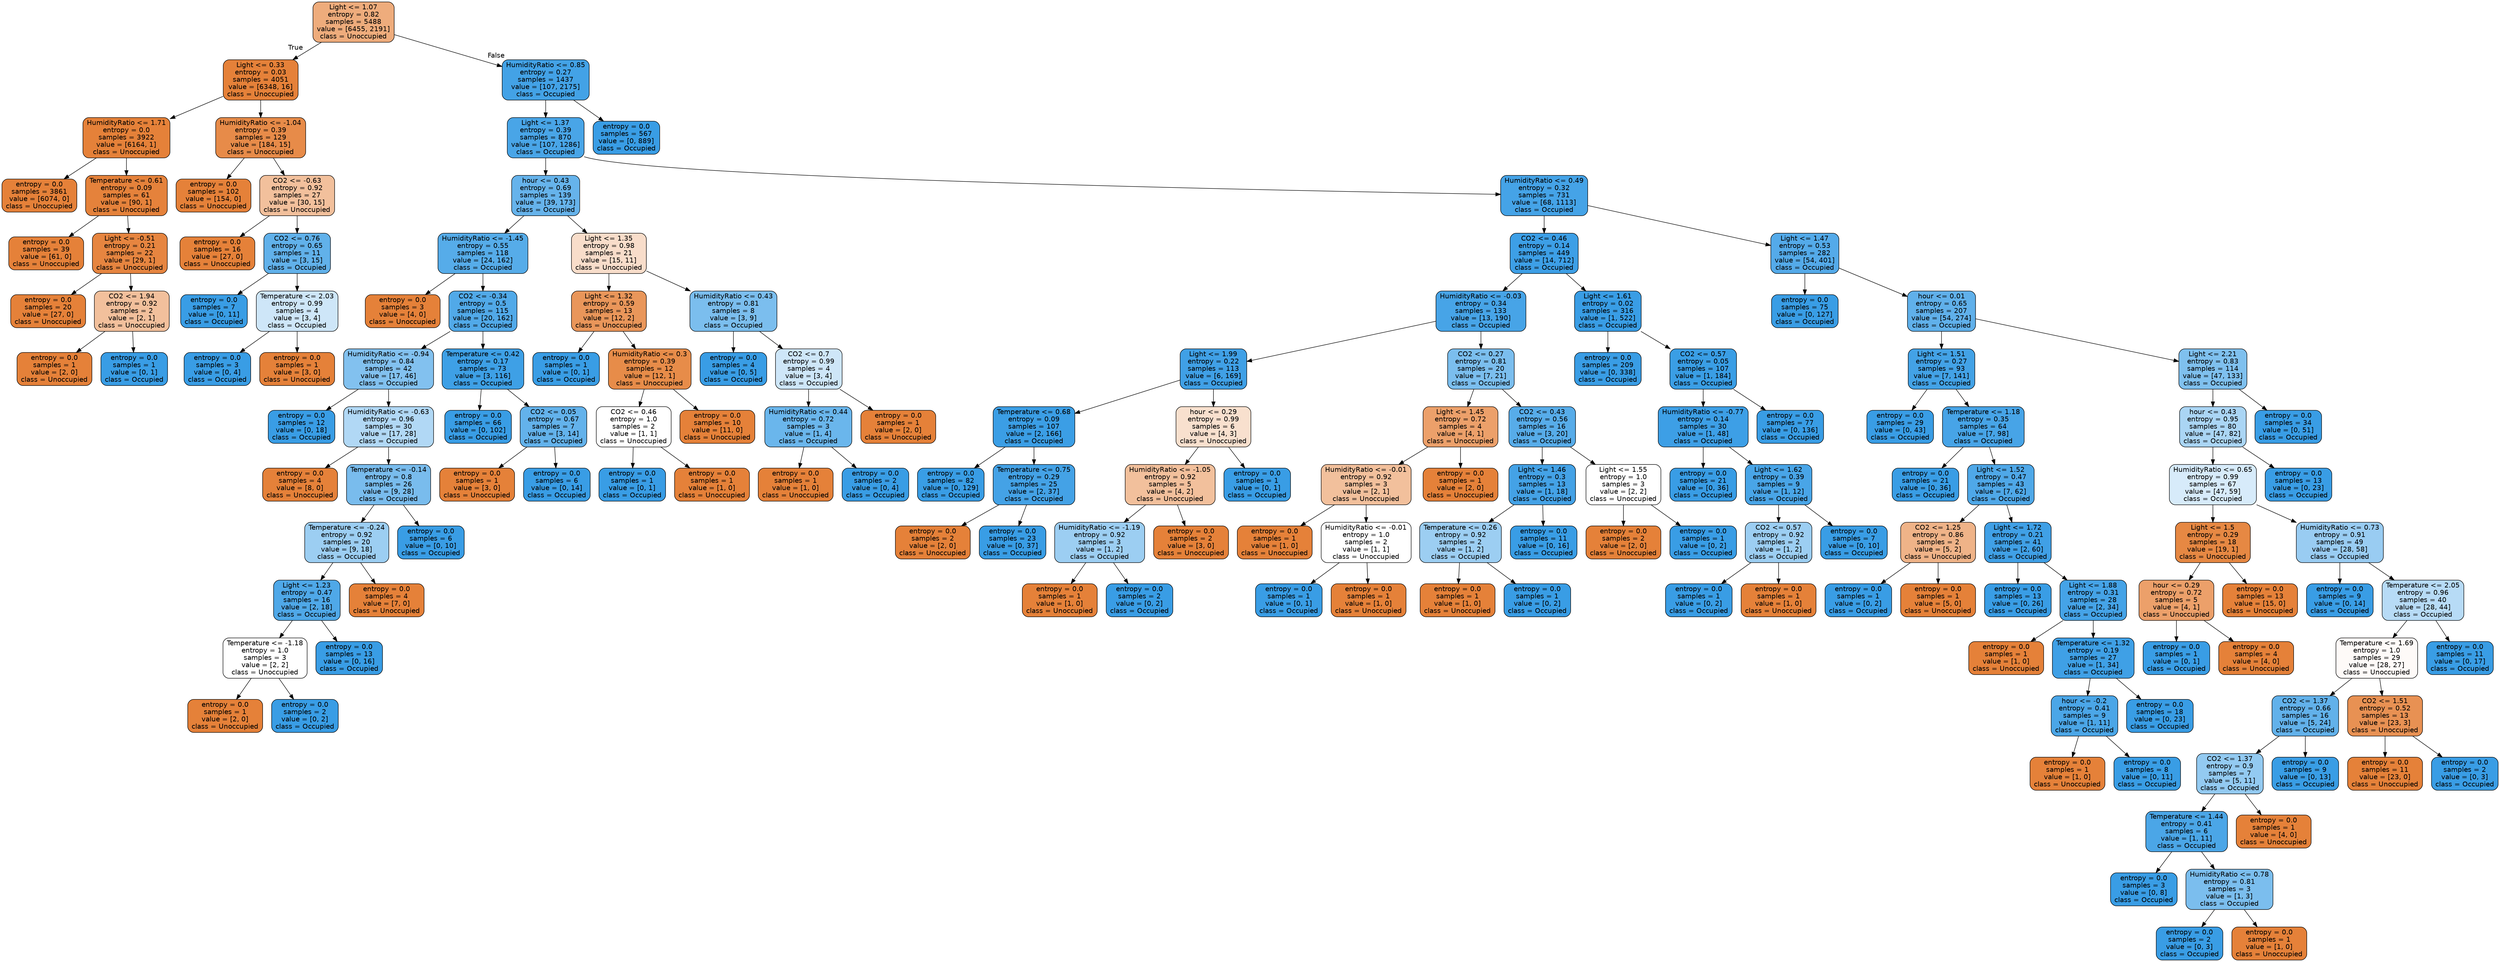 digraph Tree {
node [shape=box, style="filled, rounded", color="black", fontname=helvetica] ;
edge [fontname=helvetica] ;
0 [label="Light <= 1.07\nentropy = 0.82\nsamples = 5488\nvalue = [6455, 2191]\nclass = Unoccupied", fillcolor="#eeac7c"] ;
1 [label="Light <= 0.33\nentropy = 0.03\nsamples = 4051\nvalue = [6348, 16]\nclass = Unoccupied", fillcolor="#e58139"] ;
0 -> 1 [labeldistance=2.5, labelangle=45, headlabel="True"] ;
2 [label="HumidityRatio <= 1.71\nentropy = 0.0\nsamples = 3922\nvalue = [6164, 1]\nclass = Unoccupied", fillcolor="#e58139"] ;
1 -> 2 ;
3 [label="entropy = 0.0\nsamples = 3861\nvalue = [6074, 0]\nclass = Unoccupied", fillcolor="#e58139"] ;
2 -> 3 ;
4 [label="Temperature <= 0.61\nentropy = 0.09\nsamples = 61\nvalue = [90, 1]\nclass = Unoccupied", fillcolor="#e5823b"] ;
2 -> 4 ;
5 [label="entropy = 0.0\nsamples = 39\nvalue = [61, 0]\nclass = Unoccupied", fillcolor="#e58139"] ;
4 -> 5 ;
6 [label="Light <= -0.51\nentropy = 0.21\nsamples = 22\nvalue = [29, 1]\nclass = Unoccupied", fillcolor="#e68540"] ;
4 -> 6 ;
7 [label="entropy = 0.0\nsamples = 20\nvalue = [27, 0]\nclass = Unoccupied", fillcolor="#e58139"] ;
6 -> 7 ;
8 [label="CO2 <= 1.94\nentropy = 0.92\nsamples = 2\nvalue = [2, 1]\nclass = Unoccupied", fillcolor="#f2c09c"] ;
6 -> 8 ;
9 [label="entropy = 0.0\nsamples = 1\nvalue = [2, 0]\nclass = Unoccupied", fillcolor="#e58139"] ;
8 -> 9 ;
10 [label="entropy = 0.0\nsamples = 1\nvalue = [0, 1]\nclass = Occupied", fillcolor="#399de5"] ;
8 -> 10 ;
11 [label="HumidityRatio <= -1.04\nentropy = 0.39\nsamples = 129\nvalue = [184, 15]\nclass = Unoccupied", fillcolor="#e78b49"] ;
1 -> 11 ;
12 [label="entropy = 0.0\nsamples = 102\nvalue = [154, 0]\nclass = Unoccupied", fillcolor="#e58139"] ;
11 -> 12 ;
13 [label="CO2 <= -0.63\nentropy = 0.92\nsamples = 27\nvalue = [30, 15]\nclass = Unoccupied", fillcolor="#f2c09c"] ;
11 -> 13 ;
14 [label="entropy = 0.0\nsamples = 16\nvalue = [27, 0]\nclass = Unoccupied", fillcolor="#e58139"] ;
13 -> 14 ;
15 [label="CO2 <= 0.76\nentropy = 0.65\nsamples = 11\nvalue = [3, 15]\nclass = Occupied", fillcolor="#61b1ea"] ;
13 -> 15 ;
16 [label="entropy = 0.0\nsamples = 7\nvalue = [0, 11]\nclass = Occupied", fillcolor="#399de5"] ;
15 -> 16 ;
17 [label="Temperature <= 2.03\nentropy = 0.99\nsamples = 4\nvalue = [3, 4]\nclass = Occupied", fillcolor="#cee6f8"] ;
15 -> 17 ;
18 [label="entropy = 0.0\nsamples = 3\nvalue = [0, 4]\nclass = Occupied", fillcolor="#399de5"] ;
17 -> 18 ;
19 [label="entropy = 0.0\nsamples = 1\nvalue = [3, 0]\nclass = Unoccupied", fillcolor="#e58139"] ;
17 -> 19 ;
20 [label="HumidityRatio <= 0.85\nentropy = 0.27\nsamples = 1437\nvalue = [107, 2175]\nclass = Occupied", fillcolor="#43a2e6"] ;
0 -> 20 [labeldistance=2.5, labelangle=-45, headlabel="False"] ;
21 [label="Light <= 1.37\nentropy = 0.39\nsamples = 870\nvalue = [107, 1286]\nclass = Occupied", fillcolor="#49a5e7"] ;
20 -> 21 ;
22 [label="hour <= 0.43\nentropy = 0.69\nsamples = 139\nvalue = [39, 173]\nclass = Occupied", fillcolor="#66b3eb"] ;
21 -> 22 ;
23 [label="HumidityRatio <= -1.45\nentropy = 0.55\nsamples = 118\nvalue = [24, 162]\nclass = Occupied", fillcolor="#56ace9"] ;
22 -> 23 ;
24 [label="entropy = 0.0\nsamples = 3\nvalue = [4, 0]\nclass = Unoccupied", fillcolor="#e58139"] ;
23 -> 24 ;
25 [label="CO2 <= -0.34\nentropy = 0.5\nsamples = 115\nvalue = [20, 162]\nclass = Occupied", fillcolor="#51a9e8"] ;
23 -> 25 ;
26 [label="HumidityRatio <= -0.94\nentropy = 0.84\nsamples = 42\nvalue = [17, 46]\nclass = Occupied", fillcolor="#82c1ef"] ;
25 -> 26 ;
27 [label="entropy = 0.0\nsamples = 12\nvalue = [0, 18]\nclass = Occupied", fillcolor="#399de5"] ;
26 -> 27 ;
28 [label="HumidityRatio <= -0.63\nentropy = 0.96\nsamples = 30\nvalue = [17, 28]\nclass = Occupied", fillcolor="#b1d8f5"] ;
26 -> 28 ;
29 [label="entropy = 0.0\nsamples = 4\nvalue = [8, 0]\nclass = Unoccupied", fillcolor="#e58139"] ;
28 -> 29 ;
30 [label="Temperature <= -0.14\nentropy = 0.8\nsamples = 26\nvalue = [9, 28]\nclass = Occupied", fillcolor="#79bced"] ;
28 -> 30 ;
31 [label="Temperature <= -0.24\nentropy = 0.92\nsamples = 20\nvalue = [9, 18]\nclass = Occupied", fillcolor="#9ccef2"] ;
30 -> 31 ;
32 [label="Light <= 1.23\nentropy = 0.47\nsamples = 16\nvalue = [2, 18]\nclass = Occupied", fillcolor="#4fa8e8"] ;
31 -> 32 ;
33 [label="Temperature <= -1.18\nentropy = 1.0\nsamples = 3\nvalue = [2, 2]\nclass = Unoccupied", fillcolor="#ffffff"] ;
32 -> 33 ;
34 [label="entropy = 0.0\nsamples = 1\nvalue = [2, 0]\nclass = Unoccupied", fillcolor="#e58139"] ;
33 -> 34 ;
35 [label="entropy = 0.0\nsamples = 2\nvalue = [0, 2]\nclass = Occupied", fillcolor="#399de5"] ;
33 -> 35 ;
36 [label="entropy = 0.0\nsamples = 13\nvalue = [0, 16]\nclass = Occupied", fillcolor="#399de5"] ;
32 -> 36 ;
37 [label="entropy = 0.0\nsamples = 4\nvalue = [7, 0]\nclass = Unoccupied", fillcolor="#e58139"] ;
31 -> 37 ;
38 [label="entropy = 0.0\nsamples = 6\nvalue = [0, 10]\nclass = Occupied", fillcolor="#399de5"] ;
30 -> 38 ;
39 [label="Temperature <= 0.42\nentropy = 0.17\nsamples = 73\nvalue = [3, 116]\nclass = Occupied", fillcolor="#3ea0e6"] ;
25 -> 39 ;
40 [label="entropy = 0.0\nsamples = 66\nvalue = [0, 102]\nclass = Occupied", fillcolor="#399de5"] ;
39 -> 40 ;
41 [label="CO2 <= 0.05\nentropy = 0.67\nsamples = 7\nvalue = [3, 14]\nclass = Occupied", fillcolor="#63b2eb"] ;
39 -> 41 ;
42 [label="entropy = 0.0\nsamples = 1\nvalue = [3, 0]\nclass = Unoccupied", fillcolor="#e58139"] ;
41 -> 42 ;
43 [label="entropy = 0.0\nsamples = 6\nvalue = [0, 14]\nclass = Occupied", fillcolor="#399de5"] ;
41 -> 43 ;
44 [label="Light <= 1.35\nentropy = 0.98\nsamples = 21\nvalue = [15, 11]\nclass = Unoccupied", fillcolor="#f8ddca"] ;
22 -> 44 ;
45 [label="Light <= 1.32\nentropy = 0.59\nsamples = 13\nvalue = [12, 2]\nclass = Unoccupied", fillcolor="#e9965a"] ;
44 -> 45 ;
46 [label="entropy = 0.0\nsamples = 1\nvalue = [0, 1]\nclass = Occupied", fillcolor="#399de5"] ;
45 -> 46 ;
47 [label="HumidityRatio <= 0.3\nentropy = 0.39\nsamples = 12\nvalue = [12, 1]\nclass = Unoccupied", fillcolor="#e78c49"] ;
45 -> 47 ;
48 [label="CO2 <= 0.46\nentropy = 1.0\nsamples = 2\nvalue = [1, 1]\nclass = Unoccupied", fillcolor="#ffffff"] ;
47 -> 48 ;
49 [label="entropy = 0.0\nsamples = 1\nvalue = [0, 1]\nclass = Occupied", fillcolor="#399de5"] ;
48 -> 49 ;
50 [label="entropy = 0.0\nsamples = 1\nvalue = [1, 0]\nclass = Unoccupied", fillcolor="#e58139"] ;
48 -> 50 ;
51 [label="entropy = 0.0\nsamples = 10\nvalue = [11, 0]\nclass = Unoccupied", fillcolor="#e58139"] ;
47 -> 51 ;
52 [label="HumidityRatio <= 0.43\nentropy = 0.81\nsamples = 8\nvalue = [3, 9]\nclass = Occupied", fillcolor="#7bbeee"] ;
44 -> 52 ;
53 [label="entropy = 0.0\nsamples = 4\nvalue = [0, 5]\nclass = Occupied", fillcolor="#399de5"] ;
52 -> 53 ;
54 [label="CO2 <= 0.7\nentropy = 0.99\nsamples = 4\nvalue = [3, 4]\nclass = Occupied", fillcolor="#cee6f8"] ;
52 -> 54 ;
55 [label="HumidityRatio <= 0.44\nentropy = 0.72\nsamples = 3\nvalue = [1, 4]\nclass = Occupied", fillcolor="#6ab6ec"] ;
54 -> 55 ;
56 [label="entropy = 0.0\nsamples = 1\nvalue = [1, 0]\nclass = Unoccupied", fillcolor="#e58139"] ;
55 -> 56 ;
57 [label="entropy = 0.0\nsamples = 2\nvalue = [0, 4]\nclass = Occupied", fillcolor="#399de5"] ;
55 -> 57 ;
58 [label="entropy = 0.0\nsamples = 1\nvalue = [2, 0]\nclass = Unoccupied", fillcolor="#e58139"] ;
54 -> 58 ;
59 [label="HumidityRatio <= 0.49\nentropy = 0.32\nsamples = 731\nvalue = [68, 1113]\nclass = Occupied", fillcolor="#45a3e7"] ;
21 -> 59 ;
60 [label="CO2 <= 0.46\nentropy = 0.14\nsamples = 449\nvalue = [14, 712]\nclass = Occupied", fillcolor="#3d9fe6"] ;
59 -> 60 ;
61 [label="HumidityRatio <= -0.03\nentropy = 0.34\nsamples = 133\nvalue = [13, 190]\nclass = Occupied", fillcolor="#47a4e7"] ;
60 -> 61 ;
62 [label="Light <= 1.99\nentropy = 0.22\nsamples = 113\nvalue = [6, 169]\nclass = Occupied", fillcolor="#40a0e6"] ;
61 -> 62 ;
63 [label="Temperature <= 0.68\nentropy = 0.09\nsamples = 107\nvalue = [2, 166]\nclass = Occupied", fillcolor="#3b9ee5"] ;
62 -> 63 ;
64 [label="entropy = 0.0\nsamples = 82\nvalue = [0, 129]\nclass = Occupied", fillcolor="#399de5"] ;
63 -> 64 ;
65 [label="Temperature <= 0.75\nentropy = 0.29\nsamples = 25\nvalue = [2, 37]\nclass = Occupied", fillcolor="#44a2e6"] ;
63 -> 65 ;
66 [label="entropy = 0.0\nsamples = 2\nvalue = [2, 0]\nclass = Unoccupied", fillcolor="#e58139"] ;
65 -> 66 ;
67 [label="entropy = 0.0\nsamples = 23\nvalue = [0, 37]\nclass = Occupied", fillcolor="#399de5"] ;
65 -> 67 ;
68 [label="hour <= 0.29\nentropy = 0.99\nsamples = 6\nvalue = [4, 3]\nclass = Unoccupied", fillcolor="#f8e0ce"] ;
62 -> 68 ;
69 [label="HumidityRatio <= -1.05\nentropy = 0.92\nsamples = 5\nvalue = [4, 2]\nclass = Unoccupied", fillcolor="#f2c09c"] ;
68 -> 69 ;
70 [label="HumidityRatio <= -1.19\nentropy = 0.92\nsamples = 3\nvalue = [1, 2]\nclass = Occupied", fillcolor="#9ccef2"] ;
69 -> 70 ;
71 [label="entropy = 0.0\nsamples = 1\nvalue = [1, 0]\nclass = Unoccupied", fillcolor="#e58139"] ;
70 -> 71 ;
72 [label="entropy = 0.0\nsamples = 2\nvalue = [0, 2]\nclass = Occupied", fillcolor="#399de5"] ;
70 -> 72 ;
73 [label="entropy = 0.0\nsamples = 2\nvalue = [3, 0]\nclass = Unoccupied", fillcolor="#e58139"] ;
69 -> 73 ;
74 [label="entropy = 0.0\nsamples = 1\nvalue = [0, 1]\nclass = Occupied", fillcolor="#399de5"] ;
68 -> 74 ;
75 [label="CO2 <= 0.27\nentropy = 0.81\nsamples = 20\nvalue = [7, 21]\nclass = Occupied", fillcolor="#7bbeee"] ;
61 -> 75 ;
76 [label="Light <= 1.45\nentropy = 0.72\nsamples = 4\nvalue = [4, 1]\nclass = Unoccupied", fillcolor="#eca06a"] ;
75 -> 76 ;
77 [label="HumidityRatio <= -0.01\nentropy = 0.92\nsamples = 3\nvalue = [2, 1]\nclass = Unoccupied", fillcolor="#f2c09c"] ;
76 -> 77 ;
78 [label="entropy = 0.0\nsamples = 1\nvalue = [1, 0]\nclass = Unoccupied", fillcolor="#e58139"] ;
77 -> 78 ;
79 [label="HumidityRatio <= -0.01\nentropy = 1.0\nsamples = 2\nvalue = [1, 1]\nclass = Unoccupied", fillcolor="#ffffff"] ;
77 -> 79 ;
80 [label="entropy = 0.0\nsamples = 1\nvalue = [0, 1]\nclass = Occupied", fillcolor="#399de5"] ;
79 -> 80 ;
81 [label="entropy = 0.0\nsamples = 1\nvalue = [1, 0]\nclass = Unoccupied", fillcolor="#e58139"] ;
79 -> 81 ;
82 [label="entropy = 0.0\nsamples = 1\nvalue = [2, 0]\nclass = Unoccupied", fillcolor="#e58139"] ;
76 -> 82 ;
83 [label="CO2 <= 0.43\nentropy = 0.56\nsamples = 16\nvalue = [3, 20]\nclass = Occupied", fillcolor="#57ace9"] ;
75 -> 83 ;
84 [label="Light <= 1.46\nentropy = 0.3\nsamples = 13\nvalue = [1, 18]\nclass = Occupied", fillcolor="#44a2e6"] ;
83 -> 84 ;
85 [label="Temperature <= 0.26\nentropy = 0.92\nsamples = 2\nvalue = [1, 2]\nclass = Occupied", fillcolor="#9ccef2"] ;
84 -> 85 ;
86 [label="entropy = 0.0\nsamples = 1\nvalue = [1, 0]\nclass = Unoccupied", fillcolor="#e58139"] ;
85 -> 86 ;
87 [label="entropy = 0.0\nsamples = 1\nvalue = [0, 2]\nclass = Occupied", fillcolor="#399de5"] ;
85 -> 87 ;
88 [label="entropy = 0.0\nsamples = 11\nvalue = [0, 16]\nclass = Occupied", fillcolor="#399de5"] ;
84 -> 88 ;
89 [label="Light <= 1.55\nentropy = 1.0\nsamples = 3\nvalue = [2, 2]\nclass = Unoccupied", fillcolor="#ffffff"] ;
83 -> 89 ;
90 [label="entropy = 0.0\nsamples = 2\nvalue = [2, 0]\nclass = Unoccupied", fillcolor="#e58139"] ;
89 -> 90 ;
91 [label="entropy = 0.0\nsamples = 1\nvalue = [0, 2]\nclass = Occupied", fillcolor="#399de5"] ;
89 -> 91 ;
92 [label="Light <= 1.61\nentropy = 0.02\nsamples = 316\nvalue = [1, 522]\nclass = Occupied", fillcolor="#399de5"] ;
60 -> 92 ;
93 [label="entropy = 0.0\nsamples = 209\nvalue = [0, 338]\nclass = Occupied", fillcolor="#399de5"] ;
92 -> 93 ;
94 [label="CO2 <= 0.57\nentropy = 0.05\nsamples = 107\nvalue = [1, 184]\nclass = Occupied", fillcolor="#3a9ee5"] ;
92 -> 94 ;
95 [label="HumidityRatio <= -0.77\nentropy = 0.14\nsamples = 30\nvalue = [1, 48]\nclass = Occupied", fillcolor="#3d9fe6"] ;
94 -> 95 ;
96 [label="entropy = 0.0\nsamples = 21\nvalue = [0, 36]\nclass = Occupied", fillcolor="#399de5"] ;
95 -> 96 ;
97 [label="Light <= 1.62\nentropy = 0.39\nsamples = 9\nvalue = [1, 12]\nclass = Occupied", fillcolor="#49a5e7"] ;
95 -> 97 ;
98 [label="CO2 <= 0.57\nentropy = 0.92\nsamples = 2\nvalue = [1, 2]\nclass = Occupied", fillcolor="#9ccef2"] ;
97 -> 98 ;
99 [label="entropy = 0.0\nsamples = 1\nvalue = [0, 2]\nclass = Occupied", fillcolor="#399de5"] ;
98 -> 99 ;
100 [label="entropy = 0.0\nsamples = 1\nvalue = [1, 0]\nclass = Unoccupied", fillcolor="#e58139"] ;
98 -> 100 ;
101 [label="entropy = 0.0\nsamples = 7\nvalue = [0, 10]\nclass = Occupied", fillcolor="#399de5"] ;
97 -> 101 ;
102 [label="entropy = 0.0\nsamples = 77\nvalue = [0, 136]\nclass = Occupied", fillcolor="#399de5"] ;
94 -> 102 ;
103 [label="Light <= 1.47\nentropy = 0.53\nsamples = 282\nvalue = [54, 401]\nclass = Occupied", fillcolor="#54aae9"] ;
59 -> 103 ;
104 [label="entropy = 0.0\nsamples = 75\nvalue = [0, 127]\nclass = Occupied", fillcolor="#399de5"] ;
103 -> 104 ;
105 [label="hour <= 0.01\nentropy = 0.65\nsamples = 207\nvalue = [54, 274]\nclass = Occupied", fillcolor="#60b0ea"] ;
103 -> 105 ;
106 [label="Light <= 1.51\nentropy = 0.27\nsamples = 93\nvalue = [7, 141]\nclass = Occupied", fillcolor="#43a2e6"] ;
105 -> 106 ;
107 [label="entropy = 0.0\nsamples = 29\nvalue = [0, 43]\nclass = Occupied", fillcolor="#399de5"] ;
106 -> 107 ;
108 [label="Temperature <= 1.18\nentropy = 0.35\nsamples = 64\nvalue = [7, 98]\nclass = Occupied", fillcolor="#47a4e7"] ;
106 -> 108 ;
109 [label="entropy = 0.0\nsamples = 21\nvalue = [0, 36]\nclass = Occupied", fillcolor="#399de5"] ;
108 -> 109 ;
110 [label="Light <= 1.52\nentropy = 0.47\nsamples = 43\nvalue = [7, 62]\nclass = Occupied", fillcolor="#4fa8e8"] ;
108 -> 110 ;
111 [label="CO2 <= 1.25\nentropy = 0.86\nsamples = 2\nvalue = [5, 2]\nclass = Unoccupied", fillcolor="#efb388"] ;
110 -> 111 ;
112 [label="entropy = 0.0\nsamples = 1\nvalue = [0, 2]\nclass = Occupied", fillcolor="#399de5"] ;
111 -> 112 ;
113 [label="entropy = 0.0\nsamples = 1\nvalue = [5, 0]\nclass = Unoccupied", fillcolor="#e58139"] ;
111 -> 113 ;
114 [label="Light <= 1.72\nentropy = 0.21\nsamples = 41\nvalue = [2, 60]\nclass = Occupied", fillcolor="#40a0e6"] ;
110 -> 114 ;
115 [label="entropy = 0.0\nsamples = 13\nvalue = [0, 26]\nclass = Occupied", fillcolor="#399de5"] ;
114 -> 115 ;
116 [label="Light <= 1.88\nentropy = 0.31\nsamples = 28\nvalue = [2, 34]\nclass = Occupied", fillcolor="#45a3e7"] ;
114 -> 116 ;
117 [label="entropy = 0.0\nsamples = 1\nvalue = [1, 0]\nclass = Unoccupied", fillcolor="#e58139"] ;
116 -> 117 ;
118 [label="Temperature <= 1.32\nentropy = 0.19\nsamples = 27\nvalue = [1, 34]\nclass = Occupied", fillcolor="#3fa0e6"] ;
116 -> 118 ;
119 [label="hour <= -0.2\nentropy = 0.41\nsamples = 9\nvalue = [1, 11]\nclass = Occupied", fillcolor="#4ba6e7"] ;
118 -> 119 ;
120 [label="entropy = 0.0\nsamples = 1\nvalue = [1, 0]\nclass = Unoccupied", fillcolor="#e58139"] ;
119 -> 120 ;
121 [label="entropy = 0.0\nsamples = 8\nvalue = [0, 11]\nclass = Occupied", fillcolor="#399de5"] ;
119 -> 121 ;
122 [label="entropy = 0.0\nsamples = 18\nvalue = [0, 23]\nclass = Occupied", fillcolor="#399de5"] ;
118 -> 122 ;
123 [label="Light <= 2.21\nentropy = 0.83\nsamples = 114\nvalue = [47, 133]\nclass = Occupied", fillcolor="#7fc0ee"] ;
105 -> 123 ;
124 [label="hour <= 0.43\nentropy = 0.95\nsamples = 80\nvalue = [47, 82]\nclass = Occupied", fillcolor="#aad5f4"] ;
123 -> 124 ;
125 [label="HumidityRatio <= 0.65\nentropy = 0.99\nsamples = 67\nvalue = [47, 59]\nclass = Occupied", fillcolor="#d7ebfa"] ;
124 -> 125 ;
126 [label="Light <= 1.5\nentropy = 0.29\nsamples = 18\nvalue = [19, 1]\nclass = Unoccupied", fillcolor="#e68843"] ;
125 -> 126 ;
127 [label="hour <= 0.29\nentropy = 0.72\nsamples = 5\nvalue = [4, 1]\nclass = Unoccupied", fillcolor="#eca06a"] ;
126 -> 127 ;
128 [label="entropy = 0.0\nsamples = 1\nvalue = [0, 1]\nclass = Occupied", fillcolor="#399de5"] ;
127 -> 128 ;
129 [label="entropy = 0.0\nsamples = 4\nvalue = [4, 0]\nclass = Unoccupied", fillcolor="#e58139"] ;
127 -> 129 ;
130 [label="entropy = 0.0\nsamples = 13\nvalue = [15, 0]\nclass = Unoccupied", fillcolor="#e58139"] ;
126 -> 130 ;
131 [label="HumidityRatio <= 0.73\nentropy = 0.91\nsamples = 49\nvalue = [28, 58]\nclass = Occupied", fillcolor="#99ccf2"] ;
125 -> 131 ;
132 [label="entropy = 0.0\nsamples = 9\nvalue = [0, 14]\nclass = Occupied", fillcolor="#399de5"] ;
131 -> 132 ;
133 [label="Temperature <= 2.05\nentropy = 0.96\nsamples = 40\nvalue = [28, 44]\nclass = Occupied", fillcolor="#b7dbf6"] ;
131 -> 133 ;
134 [label="Temperature <= 1.69\nentropy = 1.0\nsamples = 29\nvalue = [28, 27]\nclass = Unoccupied", fillcolor="#fefaf8"] ;
133 -> 134 ;
135 [label="CO2 <= 1.37\nentropy = 0.66\nsamples = 16\nvalue = [5, 24]\nclass = Occupied", fillcolor="#62b1ea"] ;
134 -> 135 ;
136 [label="CO2 <= 1.37\nentropy = 0.9\nsamples = 7\nvalue = [5, 11]\nclass = Occupied", fillcolor="#93caf1"] ;
135 -> 136 ;
137 [label="Temperature <= 1.44\nentropy = 0.41\nsamples = 6\nvalue = [1, 11]\nclass = Occupied", fillcolor="#4ba6e7"] ;
136 -> 137 ;
138 [label="entropy = 0.0\nsamples = 3\nvalue = [0, 8]\nclass = Occupied", fillcolor="#399de5"] ;
137 -> 138 ;
139 [label="HumidityRatio <= 0.78\nentropy = 0.81\nsamples = 3\nvalue = [1, 3]\nclass = Occupied", fillcolor="#7bbeee"] ;
137 -> 139 ;
140 [label="entropy = 0.0\nsamples = 2\nvalue = [0, 3]\nclass = Occupied", fillcolor="#399de5"] ;
139 -> 140 ;
141 [label="entropy = 0.0\nsamples = 1\nvalue = [1, 0]\nclass = Unoccupied", fillcolor="#e58139"] ;
139 -> 141 ;
142 [label="entropy = 0.0\nsamples = 1\nvalue = [4, 0]\nclass = Unoccupied", fillcolor="#e58139"] ;
136 -> 142 ;
143 [label="entropy = 0.0\nsamples = 9\nvalue = [0, 13]\nclass = Occupied", fillcolor="#399de5"] ;
135 -> 143 ;
144 [label="CO2 <= 1.51\nentropy = 0.52\nsamples = 13\nvalue = [23, 3]\nclass = Unoccupied", fillcolor="#e89153"] ;
134 -> 144 ;
145 [label="entropy = 0.0\nsamples = 11\nvalue = [23, 0]\nclass = Unoccupied", fillcolor="#e58139"] ;
144 -> 145 ;
146 [label="entropy = 0.0\nsamples = 2\nvalue = [0, 3]\nclass = Occupied", fillcolor="#399de5"] ;
144 -> 146 ;
147 [label="entropy = 0.0\nsamples = 11\nvalue = [0, 17]\nclass = Occupied", fillcolor="#399de5"] ;
133 -> 147 ;
148 [label="entropy = 0.0\nsamples = 13\nvalue = [0, 23]\nclass = Occupied", fillcolor="#399de5"] ;
124 -> 148 ;
149 [label="entropy = 0.0\nsamples = 34\nvalue = [0, 51]\nclass = Occupied", fillcolor="#399de5"] ;
123 -> 149 ;
150 [label="entropy = 0.0\nsamples = 567\nvalue = [0, 889]\nclass = Occupied", fillcolor="#399de5"] ;
20 -> 150 ;
}